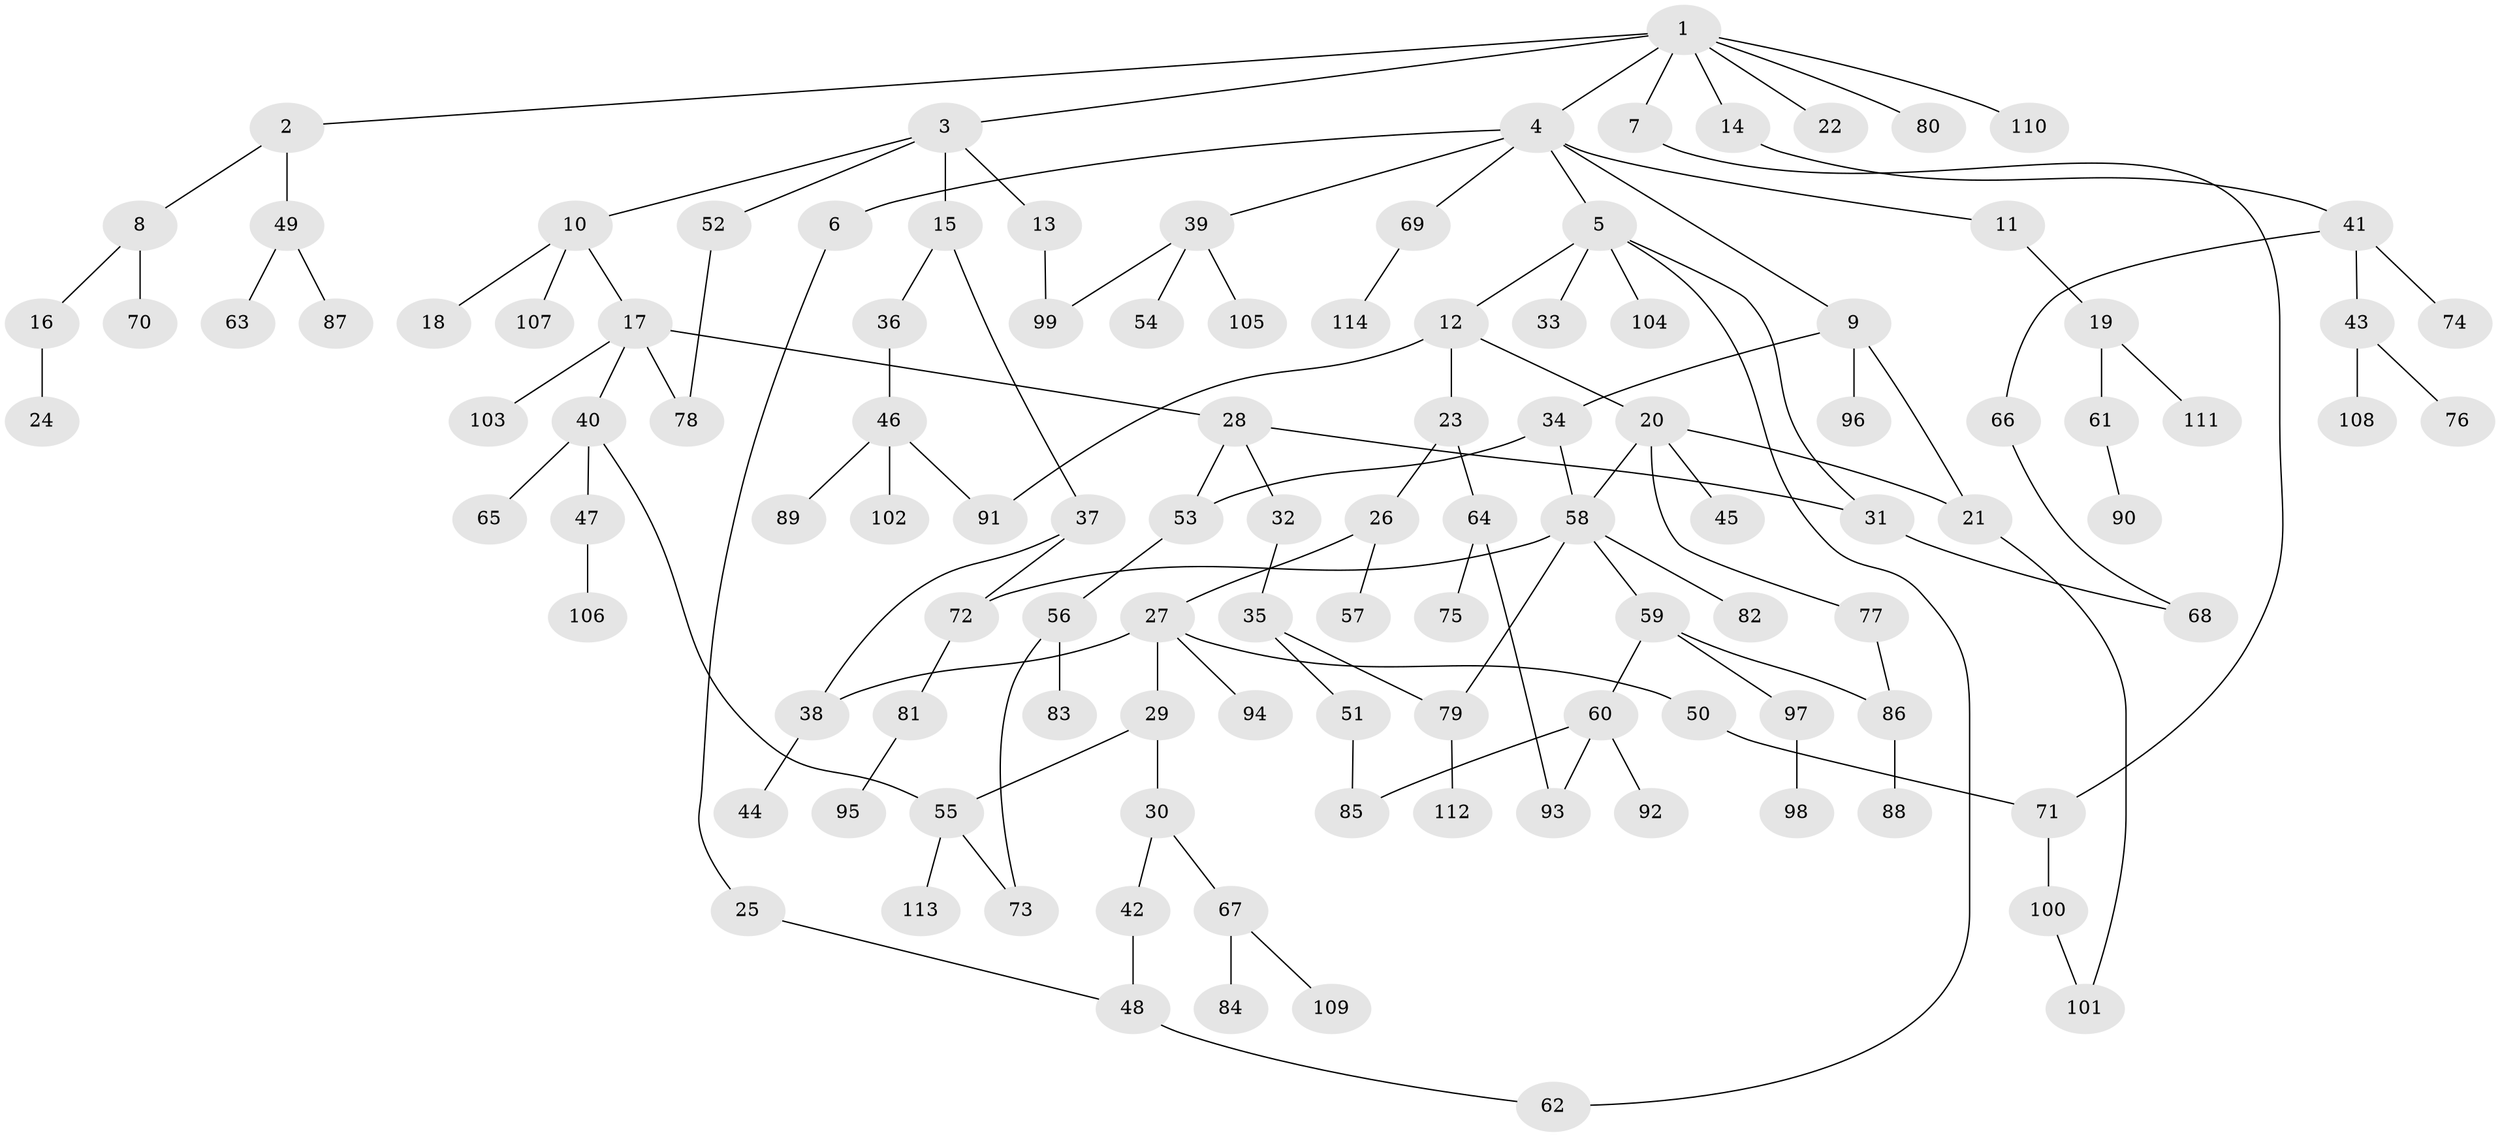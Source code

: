 // Generated by graph-tools (version 1.1) at 2025/34/03/09/25 02:34:21]
// undirected, 114 vertices, 133 edges
graph export_dot {
graph [start="1"]
  node [color=gray90,style=filled];
  1;
  2;
  3;
  4;
  5;
  6;
  7;
  8;
  9;
  10;
  11;
  12;
  13;
  14;
  15;
  16;
  17;
  18;
  19;
  20;
  21;
  22;
  23;
  24;
  25;
  26;
  27;
  28;
  29;
  30;
  31;
  32;
  33;
  34;
  35;
  36;
  37;
  38;
  39;
  40;
  41;
  42;
  43;
  44;
  45;
  46;
  47;
  48;
  49;
  50;
  51;
  52;
  53;
  54;
  55;
  56;
  57;
  58;
  59;
  60;
  61;
  62;
  63;
  64;
  65;
  66;
  67;
  68;
  69;
  70;
  71;
  72;
  73;
  74;
  75;
  76;
  77;
  78;
  79;
  80;
  81;
  82;
  83;
  84;
  85;
  86;
  87;
  88;
  89;
  90;
  91;
  92;
  93;
  94;
  95;
  96;
  97;
  98;
  99;
  100;
  101;
  102;
  103;
  104;
  105;
  106;
  107;
  108;
  109;
  110;
  111;
  112;
  113;
  114;
  1 -- 2;
  1 -- 3;
  1 -- 4;
  1 -- 7;
  1 -- 14;
  1 -- 22;
  1 -- 80;
  1 -- 110;
  2 -- 8;
  2 -- 49;
  3 -- 10;
  3 -- 13;
  3 -- 15;
  3 -- 52;
  4 -- 5;
  4 -- 6;
  4 -- 9;
  4 -- 11;
  4 -- 39;
  4 -- 69;
  5 -- 12;
  5 -- 33;
  5 -- 104;
  5 -- 31;
  5 -- 62;
  6 -- 25;
  7 -- 71;
  8 -- 16;
  8 -- 70;
  9 -- 21;
  9 -- 34;
  9 -- 96;
  10 -- 17;
  10 -- 18;
  10 -- 107;
  11 -- 19;
  12 -- 20;
  12 -- 23;
  12 -- 91;
  13 -- 99;
  14 -- 41;
  15 -- 36;
  15 -- 37;
  16 -- 24;
  17 -- 28;
  17 -- 40;
  17 -- 103;
  17 -- 78;
  19 -- 61;
  19 -- 111;
  20 -- 45;
  20 -- 77;
  20 -- 58;
  20 -- 21;
  21 -- 101;
  23 -- 26;
  23 -- 64;
  25 -- 48;
  26 -- 27;
  26 -- 57;
  27 -- 29;
  27 -- 50;
  27 -- 94;
  27 -- 38;
  28 -- 31;
  28 -- 32;
  28 -- 53;
  29 -- 30;
  29 -- 55;
  30 -- 42;
  30 -- 67;
  31 -- 68;
  32 -- 35;
  34 -- 53;
  34 -- 58;
  35 -- 51;
  35 -- 79;
  36 -- 46;
  37 -- 38;
  37 -- 72;
  38 -- 44;
  39 -- 54;
  39 -- 99;
  39 -- 105;
  40 -- 47;
  40 -- 65;
  40 -- 55;
  41 -- 43;
  41 -- 66;
  41 -- 74;
  42 -- 48;
  43 -- 76;
  43 -- 108;
  46 -- 89;
  46 -- 102;
  46 -- 91;
  47 -- 106;
  48 -- 62;
  49 -- 63;
  49 -- 87;
  50 -- 71;
  51 -- 85;
  52 -- 78;
  53 -- 56;
  55 -- 113;
  55 -- 73;
  56 -- 73;
  56 -- 83;
  58 -- 59;
  58 -- 72;
  58 -- 82;
  58 -- 79;
  59 -- 60;
  59 -- 86;
  59 -- 97;
  60 -- 92;
  60 -- 93;
  60 -- 85;
  61 -- 90;
  64 -- 75;
  64 -- 93;
  66 -- 68;
  67 -- 84;
  67 -- 109;
  69 -- 114;
  71 -- 100;
  72 -- 81;
  77 -- 86;
  79 -- 112;
  81 -- 95;
  86 -- 88;
  97 -- 98;
  100 -- 101;
}

